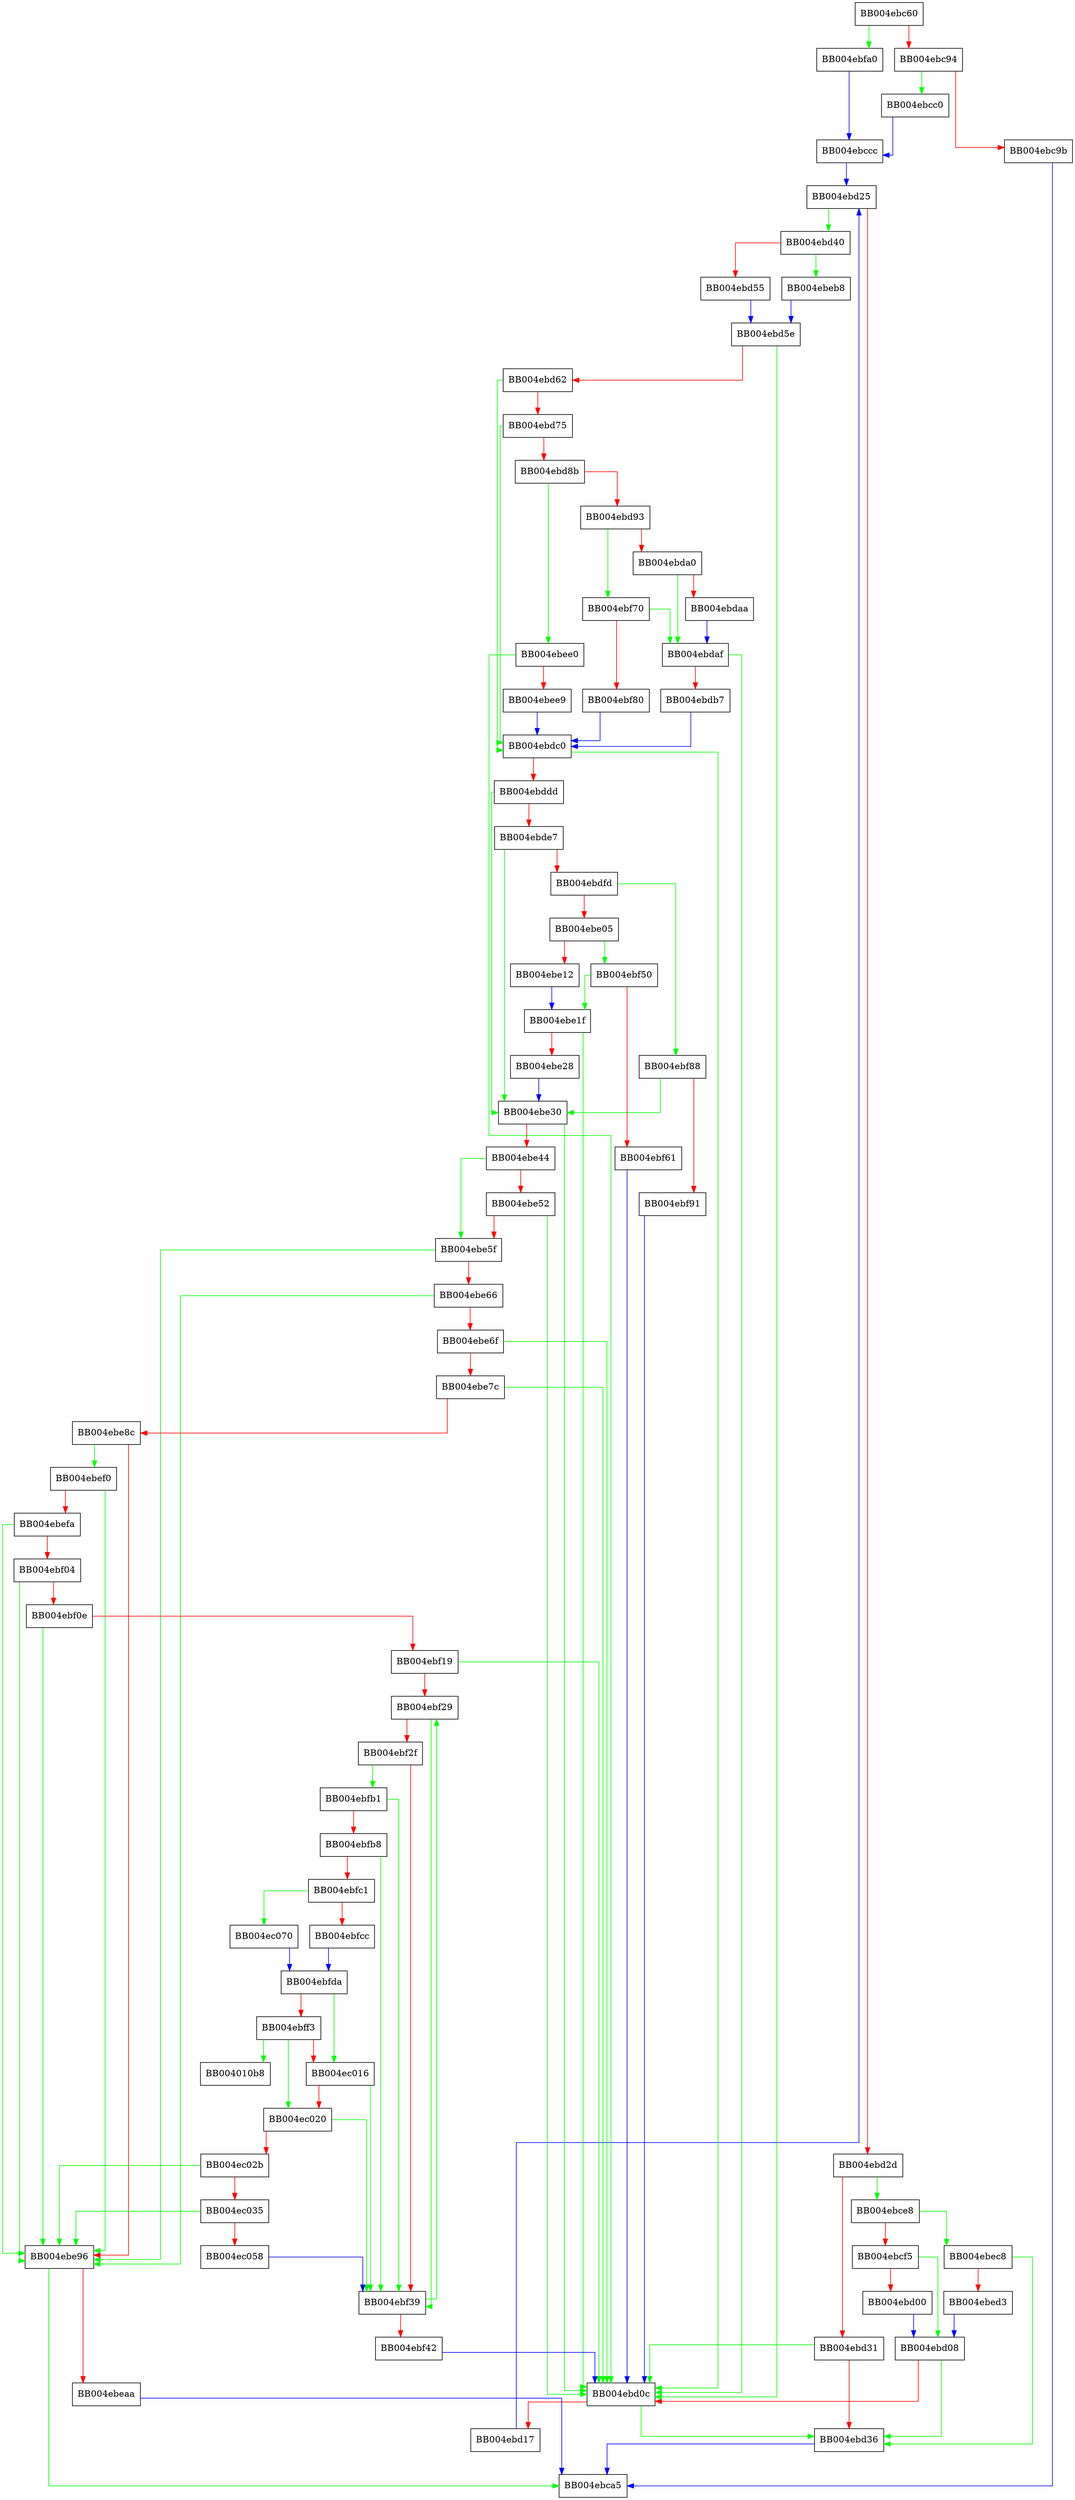 digraph ssl_version_supported {
  node [shape="box"];
  graph [splines=ortho];
  BB004ebc60 -> BB004ebfa0 [color="green"];
  BB004ebc60 -> BB004ebc94 [color="red"];
  BB004ebc94 -> BB004ebcc0 [color="green"];
  BB004ebc94 -> BB004ebc9b [color="red"];
  BB004ebc9b -> BB004ebca5 [color="blue"];
  BB004ebcc0 -> BB004ebccc [color="blue"];
  BB004ebccc -> BB004ebd25 [color="blue"];
  BB004ebce8 -> BB004ebec8 [color="green"];
  BB004ebce8 -> BB004ebcf5 [color="red"];
  BB004ebcf5 -> BB004ebd08 [color="green"];
  BB004ebcf5 -> BB004ebd00 [color="red"];
  BB004ebd00 -> BB004ebd08 [color="blue"];
  BB004ebd08 -> BB004ebd36 [color="green"];
  BB004ebd08 -> BB004ebd0c [color="red"];
  BB004ebd0c -> BB004ebd36 [color="green"];
  BB004ebd0c -> BB004ebd17 [color="red"];
  BB004ebd17 -> BB004ebd25 [color="blue"];
  BB004ebd25 -> BB004ebd40 [color="green"];
  BB004ebd25 -> BB004ebd2d [color="red"];
  BB004ebd2d -> BB004ebce8 [color="green"];
  BB004ebd2d -> BB004ebd31 [color="red"];
  BB004ebd31 -> BB004ebd0c [color="green"];
  BB004ebd31 -> BB004ebd36 [color="red"];
  BB004ebd36 -> BB004ebca5 [color="blue"];
  BB004ebd40 -> BB004ebeb8 [color="green"];
  BB004ebd40 -> BB004ebd55 [color="red"];
  BB004ebd55 -> BB004ebd5e [color="blue"];
  BB004ebd5e -> BB004ebd0c [color="green"];
  BB004ebd5e -> BB004ebd62 [color="red"];
  BB004ebd62 -> BB004ebdc0 [color="green"];
  BB004ebd62 -> BB004ebd75 [color="red"];
  BB004ebd75 -> BB004ebdc0 [color="green"];
  BB004ebd75 -> BB004ebd8b [color="red"];
  BB004ebd8b -> BB004ebee0 [color="green"];
  BB004ebd8b -> BB004ebd93 [color="red"];
  BB004ebd93 -> BB004ebf70 [color="green"];
  BB004ebd93 -> BB004ebda0 [color="red"];
  BB004ebda0 -> BB004ebdaf [color="green"];
  BB004ebda0 -> BB004ebdaa [color="red"];
  BB004ebdaa -> BB004ebdaf [color="blue"];
  BB004ebdaf -> BB004ebd0c [color="green"];
  BB004ebdaf -> BB004ebdb7 [color="red"];
  BB004ebdb7 -> BB004ebdc0 [color="blue"];
  BB004ebdc0 -> BB004ebd0c [color="green"];
  BB004ebdc0 -> BB004ebddd [color="red"];
  BB004ebddd -> BB004ebe30 [color="green"];
  BB004ebddd -> BB004ebde7 [color="red"];
  BB004ebde7 -> BB004ebe30 [color="green"];
  BB004ebde7 -> BB004ebdfd [color="red"];
  BB004ebdfd -> BB004ebf88 [color="green"];
  BB004ebdfd -> BB004ebe05 [color="red"];
  BB004ebe05 -> BB004ebf50 [color="green"];
  BB004ebe05 -> BB004ebe12 [color="red"];
  BB004ebe12 -> BB004ebe1f [color="blue"];
  BB004ebe1f -> BB004ebd0c [color="green"];
  BB004ebe1f -> BB004ebe28 [color="red"];
  BB004ebe28 -> BB004ebe30 [color="blue"];
  BB004ebe30 -> BB004ebd0c [color="green"];
  BB004ebe30 -> BB004ebe44 [color="red"];
  BB004ebe44 -> BB004ebe5f [color="green"];
  BB004ebe44 -> BB004ebe52 [color="red"];
  BB004ebe52 -> BB004ebd0c [color="green"];
  BB004ebe52 -> BB004ebe5f [color="red"];
  BB004ebe5f -> BB004ebe96 [color="green"];
  BB004ebe5f -> BB004ebe66 [color="red"];
  BB004ebe66 -> BB004ebe96 [color="green"];
  BB004ebe66 -> BB004ebe6f [color="red"];
  BB004ebe6f -> BB004ebd0c [color="green"];
  BB004ebe6f -> BB004ebe7c [color="red"];
  BB004ebe7c -> BB004ebd0c [color="green"];
  BB004ebe7c -> BB004ebe8c [color="red"];
  BB004ebe8c -> BB004ebef0 [color="green"];
  BB004ebe8c -> BB004ebe96 [color="red"];
  BB004ebe96 -> BB004ebca5 [color="green"];
  BB004ebe96 -> BB004ebeaa [color="red"];
  BB004ebeaa -> BB004ebca5 [color="blue"];
  BB004ebeb8 -> BB004ebd5e [color="blue"];
  BB004ebec8 -> BB004ebd36 [color="green"];
  BB004ebec8 -> BB004ebed3 [color="red"];
  BB004ebed3 -> BB004ebd08 [color="blue"];
  BB004ebee0 -> BB004ebd0c [color="green"];
  BB004ebee0 -> BB004ebee9 [color="red"];
  BB004ebee9 -> BB004ebdc0 [color="blue"];
  BB004ebef0 -> BB004ebe96 [color="green"];
  BB004ebef0 -> BB004ebefa [color="red"];
  BB004ebefa -> BB004ebe96 [color="green"];
  BB004ebefa -> BB004ebf04 [color="red"];
  BB004ebf04 -> BB004ebe96 [color="green"];
  BB004ebf04 -> BB004ebf0e [color="red"];
  BB004ebf0e -> BB004ebe96 [color="green"];
  BB004ebf0e -> BB004ebf19 [color="red"];
  BB004ebf19 -> BB004ebd0c [color="green"];
  BB004ebf19 -> BB004ebf29 [color="red"];
  BB004ebf29 -> BB004ebf39 [color="green"];
  BB004ebf29 -> BB004ebf2f [color="red"];
  BB004ebf2f -> BB004ebfb1 [color="green"];
  BB004ebf2f -> BB004ebf39 [color="red"];
  BB004ebf39 -> BB004ebf29 [color="green"];
  BB004ebf39 -> BB004ebf42 [color="red"];
  BB004ebf42 -> BB004ebd0c [color="blue"];
  BB004ebf50 -> BB004ebe1f [color="green"];
  BB004ebf50 -> BB004ebf61 [color="red"];
  BB004ebf61 -> BB004ebd0c [color="blue"];
  BB004ebf70 -> BB004ebdaf [color="green"];
  BB004ebf70 -> BB004ebf80 [color="red"];
  BB004ebf80 -> BB004ebdc0 [color="blue"];
  BB004ebf88 -> BB004ebe30 [color="green"];
  BB004ebf88 -> BB004ebf91 [color="red"];
  BB004ebf91 -> BB004ebd0c [color="blue"];
  BB004ebfa0 -> BB004ebccc [color="blue"];
  BB004ebfb1 -> BB004ebf39 [color="green"];
  BB004ebfb1 -> BB004ebfb8 [color="red"];
  BB004ebfb8 -> BB004ebf39 [color="green"];
  BB004ebfb8 -> BB004ebfc1 [color="red"];
  BB004ebfc1 -> BB004ec070 [color="green"];
  BB004ebfc1 -> BB004ebfcc [color="red"];
  BB004ebfcc -> BB004ebfda [color="blue"];
  BB004ebfda -> BB004ec016 [color="green"];
  BB004ebfda -> BB004ebff3 [color="red"];
  BB004ebff3 -> BB004010b8 [color="green"];
  BB004ebff3 -> BB004ec020 [color="green"];
  BB004ebff3 -> BB004ec016 [color="red"];
  BB004ec016 -> BB004ebf39 [color="green"];
  BB004ec016 -> BB004ec020 [color="red"];
  BB004ec020 -> BB004ebf39 [color="green"];
  BB004ec020 -> BB004ec02b [color="red"];
  BB004ec02b -> BB004ebe96 [color="green"];
  BB004ec02b -> BB004ec035 [color="red"];
  BB004ec035 -> BB004ebe96 [color="green"];
  BB004ec035 -> BB004ec058 [color="red"];
  BB004ec058 -> BB004ebf39 [color="blue"];
  BB004ec070 -> BB004ebfda [color="blue"];
}
